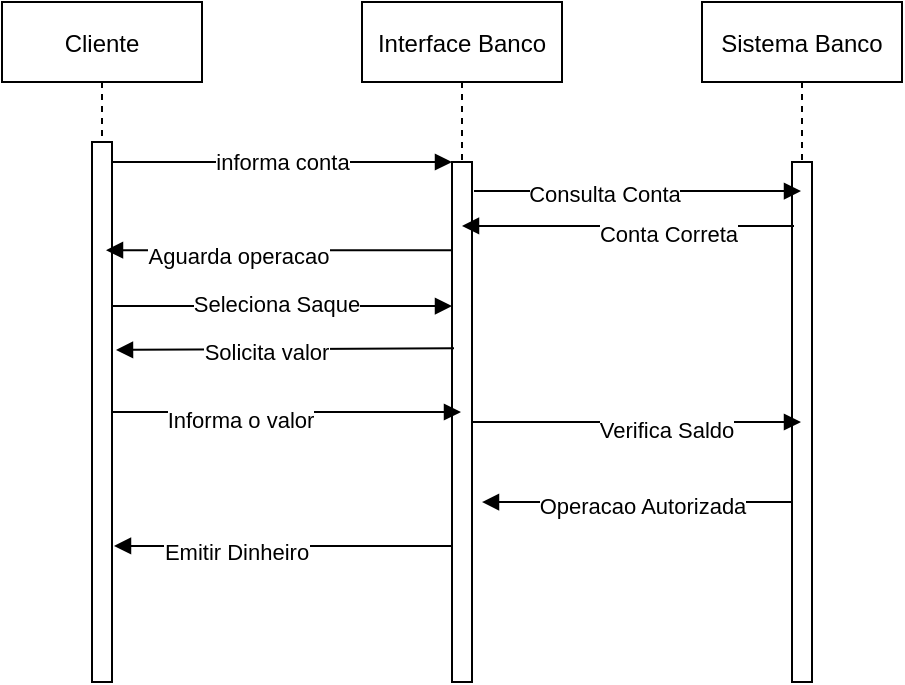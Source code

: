 <mxfile version="16.2.4" type="github">
  <diagram id="kgpKYQtTHZ0yAKxKKP6v" name="Page-1">
    <mxGraphModel dx="1422" dy="772" grid="1" gridSize="10" guides="1" tooltips="1" connect="1" arrows="1" fold="1" page="1" pageScale="1" pageWidth="850" pageHeight="1100" math="0" shadow="0">
      <root>
        <mxCell id="0" />
        <mxCell id="1" parent="0" />
        <mxCell id="3nuBFxr9cyL0pnOWT2aG-1" value="Cliente" style="shape=umlLifeline;perimeter=lifelinePerimeter;container=1;collapsible=0;recursiveResize=0;rounded=0;shadow=0;strokeWidth=1;" parent="1" vertex="1">
          <mxGeometry x="60" y="130" width="100" height="340" as="geometry" />
        </mxCell>
        <mxCell id="3nuBFxr9cyL0pnOWT2aG-2" value="" style="points=[];perimeter=orthogonalPerimeter;rounded=0;shadow=0;strokeWidth=1;" parent="3nuBFxr9cyL0pnOWT2aG-1" vertex="1">
          <mxGeometry x="45" y="70" width="10" height="270" as="geometry" />
        </mxCell>
        <mxCell id="3nuBFxr9cyL0pnOWT2aG-5" value="Interface Banco" style="shape=umlLifeline;perimeter=lifelinePerimeter;container=1;collapsible=0;recursiveResize=0;rounded=0;shadow=0;strokeWidth=1;" parent="1" vertex="1">
          <mxGeometry x="240" y="130" width="100" height="340" as="geometry" />
        </mxCell>
        <mxCell id="3nuBFxr9cyL0pnOWT2aG-6" value="" style="points=[];perimeter=orthogonalPerimeter;rounded=0;shadow=0;strokeWidth=1;" parent="3nuBFxr9cyL0pnOWT2aG-5" vertex="1">
          <mxGeometry x="45" y="80" width="10" height="260" as="geometry" />
        </mxCell>
        <mxCell id="3nuBFxr9cyL0pnOWT2aG-8" value="" style="verticalAlign=bottom;endArrow=block;entryX=0;entryY=0;shadow=0;strokeWidth=1;" parent="1" source="3nuBFxr9cyL0pnOWT2aG-2" target="3nuBFxr9cyL0pnOWT2aG-6" edge="1">
          <mxGeometry relative="1" as="geometry">
            <mxPoint x="215" y="210" as="sourcePoint" />
          </mxGeometry>
        </mxCell>
        <mxCell id="3um8achW7L_D2hMguWST-9" value="informa conta" style="edgeLabel;html=1;align=center;verticalAlign=middle;resizable=0;points=[];" vertex="1" connectable="0" parent="3nuBFxr9cyL0pnOWT2aG-8">
          <mxGeometry x="-0.612" y="-3" relative="1" as="geometry">
            <mxPoint x="52" y="-3" as="offset" />
          </mxGeometry>
        </mxCell>
        <mxCell id="3nuBFxr9cyL0pnOWT2aG-9" value="" style="verticalAlign=bottom;endArrow=block;shadow=0;strokeWidth=1;entryX=0.52;entryY=0.365;entryDx=0;entryDy=0;entryPerimeter=0;" parent="1" source="3nuBFxr9cyL0pnOWT2aG-6" target="3nuBFxr9cyL0pnOWT2aG-1" edge="1">
          <mxGeometry relative="1" as="geometry">
            <mxPoint x="180" y="250" as="sourcePoint" />
            <mxPoint x="120" y="250" as="targetPoint" />
          </mxGeometry>
        </mxCell>
        <mxCell id="3um8achW7L_D2hMguWST-10" value="Aguarda operacao" style="edgeLabel;html=1;align=center;verticalAlign=middle;resizable=0;points=[];" vertex="1" connectable="0" parent="3nuBFxr9cyL0pnOWT2aG-9">
          <mxGeometry x="0.236" y="3" relative="1" as="geometry">
            <mxPoint as="offset" />
          </mxGeometry>
        </mxCell>
        <mxCell id="3um8achW7L_D2hMguWST-1" value="Sistema Banco" style="shape=umlLifeline;perimeter=lifelinePerimeter;container=1;collapsible=0;recursiveResize=0;rounded=0;shadow=0;strokeWidth=1;" vertex="1" parent="1">
          <mxGeometry x="410" y="130" width="100" height="340" as="geometry" />
        </mxCell>
        <mxCell id="3um8achW7L_D2hMguWST-2" value="" style="points=[];perimeter=orthogonalPerimeter;rounded=0;shadow=0;strokeWidth=1;" vertex="1" parent="3um8achW7L_D2hMguWST-1">
          <mxGeometry x="45" y="80" width="10" height="260" as="geometry" />
        </mxCell>
        <mxCell id="3um8achW7L_D2hMguWST-4" style="rounded=0;orthogonalLoop=1;jettySize=auto;html=1;exitX=1.1;exitY=0.056;exitDx=0;exitDy=0;exitPerimeter=0;endArrow=block;endFill=1;" edge="1" parent="1" source="3nuBFxr9cyL0pnOWT2aG-6" target="3um8achW7L_D2hMguWST-1">
          <mxGeometry relative="1" as="geometry" />
        </mxCell>
        <mxCell id="3um8achW7L_D2hMguWST-6" value="Consulta Conta" style="edgeLabel;html=1;align=center;verticalAlign=middle;resizable=0;points=[];" vertex="1" connectable="0" parent="3um8achW7L_D2hMguWST-4">
          <mxGeometry x="-0.206" y="-1" relative="1" as="geometry">
            <mxPoint as="offset" />
          </mxGeometry>
        </mxCell>
        <mxCell id="3um8achW7L_D2hMguWST-11" style="edgeStyle=none;rounded=0;orthogonalLoop=1;jettySize=auto;html=1;entryX=0;entryY=0.277;entryDx=0;entryDy=0;entryPerimeter=0;endArrow=block;endFill=1;" edge="1" parent="1" source="3nuBFxr9cyL0pnOWT2aG-2" target="3nuBFxr9cyL0pnOWT2aG-6">
          <mxGeometry relative="1" as="geometry" />
        </mxCell>
        <mxCell id="3um8achW7L_D2hMguWST-12" value="Seleciona Saque" style="edgeLabel;html=1;align=center;verticalAlign=middle;resizable=0;points=[];" vertex="1" connectable="0" parent="3um8achW7L_D2hMguWST-11">
          <mxGeometry x="0.517" y="2" relative="1" as="geometry">
            <mxPoint x="-47" y="1" as="offset" />
          </mxGeometry>
        </mxCell>
        <mxCell id="3um8achW7L_D2hMguWST-14" style="edgeStyle=none;rounded=0;orthogonalLoop=1;jettySize=auto;html=1;endArrow=block;endFill=1;exitX=0.1;exitY=0.358;exitDx=0;exitDy=0;exitPerimeter=0;entryX=1.2;entryY=0.385;entryDx=0;entryDy=0;entryPerimeter=0;" edge="1" parent="1" source="3nuBFxr9cyL0pnOWT2aG-6" target="3nuBFxr9cyL0pnOWT2aG-2">
          <mxGeometry relative="1" as="geometry">
            <Array as="points" />
          </mxGeometry>
        </mxCell>
        <mxCell id="3um8achW7L_D2hMguWST-15" value="Solicita valor" style="edgeLabel;html=1;align=center;verticalAlign=middle;resizable=0;points=[];" vertex="1" connectable="0" parent="3um8achW7L_D2hMguWST-14">
          <mxGeometry x="0.117" y="1" relative="1" as="geometry">
            <mxPoint as="offset" />
          </mxGeometry>
        </mxCell>
        <mxCell id="3um8achW7L_D2hMguWST-16" style="edgeStyle=none;rounded=0;orthogonalLoop=1;jettySize=auto;html=1;endArrow=block;endFill=1;" edge="1" parent="1" source="3nuBFxr9cyL0pnOWT2aG-2" target="3nuBFxr9cyL0pnOWT2aG-5">
          <mxGeometry relative="1" as="geometry" />
        </mxCell>
        <mxCell id="3um8achW7L_D2hMguWST-20" value="Informa o valor" style="edgeLabel;html=1;align=center;verticalAlign=middle;resizable=0;points=[];" vertex="1" connectable="0" parent="3um8achW7L_D2hMguWST-16">
          <mxGeometry x="-0.267" y="-4" relative="1" as="geometry">
            <mxPoint as="offset" />
          </mxGeometry>
        </mxCell>
        <mxCell id="3um8achW7L_D2hMguWST-18" style="edgeStyle=none;rounded=0;orthogonalLoop=1;jettySize=auto;html=1;endArrow=block;endFill=1;exitX=0.1;exitY=0.123;exitDx=0;exitDy=0;exitPerimeter=0;" edge="1" parent="1" source="3um8achW7L_D2hMguWST-2" target="3nuBFxr9cyL0pnOWT2aG-5">
          <mxGeometry relative="1" as="geometry" />
        </mxCell>
        <mxCell id="3um8achW7L_D2hMguWST-19" value="Conta Correta" style="edgeLabel;html=1;align=center;verticalAlign=middle;resizable=0;points=[];" vertex="1" connectable="0" parent="3um8achW7L_D2hMguWST-18">
          <mxGeometry x="-0.241" y="4" relative="1" as="geometry">
            <mxPoint as="offset" />
          </mxGeometry>
        </mxCell>
        <mxCell id="3um8achW7L_D2hMguWST-21" style="edgeStyle=none;rounded=0;orthogonalLoop=1;jettySize=auto;html=1;endArrow=block;endFill=1;" edge="1" parent="1" source="3nuBFxr9cyL0pnOWT2aG-6" target="3um8achW7L_D2hMguWST-1">
          <mxGeometry relative="1" as="geometry" />
        </mxCell>
        <mxCell id="3um8achW7L_D2hMguWST-22" value="Verifica Saldo" style="edgeLabel;html=1;align=center;verticalAlign=middle;resizable=0;points=[];" vertex="1" connectable="0" parent="3um8achW7L_D2hMguWST-21">
          <mxGeometry x="0.349" y="-4" relative="1" as="geometry">
            <mxPoint x="-14" as="offset" />
          </mxGeometry>
        </mxCell>
        <mxCell id="3um8achW7L_D2hMguWST-23" style="edgeStyle=none;rounded=0;orthogonalLoop=1;jettySize=auto;html=1;entryX=1.5;entryY=0.654;entryDx=0;entryDy=0;entryPerimeter=0;endArrow=block;endFill=1;" edge="1" parent="1" source="3um8achW7L_D2hMguWST-2" target="3nuBFxr9cyL0pnOWT2aG-6">
          <mxGeometry relative="1" as="geometry" />
        </mxCell>
        <mxCell id="3um8achW7L_D2hMguWST-24" value="Operacao Autorizada" style="edgeLabel;html=1;align=center;verticalAlign=middle;resizable=0;points=[];" vertex="1" connectable="0" parent="3um8achW7L_D2hMguWST-23">
          <mxGeometry x="-0.356" y="2" relative="1" as="geometry">
            <mxPoint x="-25" as="offset" />
          </mxGeometry>
        </mxCell>
        <mxCell id="3um8achW7L_D2hMguWST-25" style="edgeStyle=none;rounded=0;orthogonalLoop=1;jettySize=auto;html=1;entryX=1.1;entryY=0.748;entryDx=0;entryDy=0;entryPerimeter=0;endArrow=block;endFill=1;" edge="1" parent="1" source="3nuBFxr9cyL0pnOWT2aG-6" target="3nuBFxr9cyL0pnOWT2aG-2">
          <mxGeometry relative="1" as="geometry" />
        </mxCell>
        <mxCell id="3um8achW7L_D2hMguWST-26" value="Emitir Dinheiro" style="edgeLabel;html=1;align=center;verticalAlign=middle;resizable=0;points=[];" vertex="1" connectable="0" parent="3um8achW7L_D2hMguWST-25">
          <mxGeometry x="0.278" y="3" relative="1" as="geometry">
            <mxPoint as="offset" />
          </mxGeometry>
        </mxCell>
      </root>
    </mxGraphModel>
  </diagram>
</mxfile>
